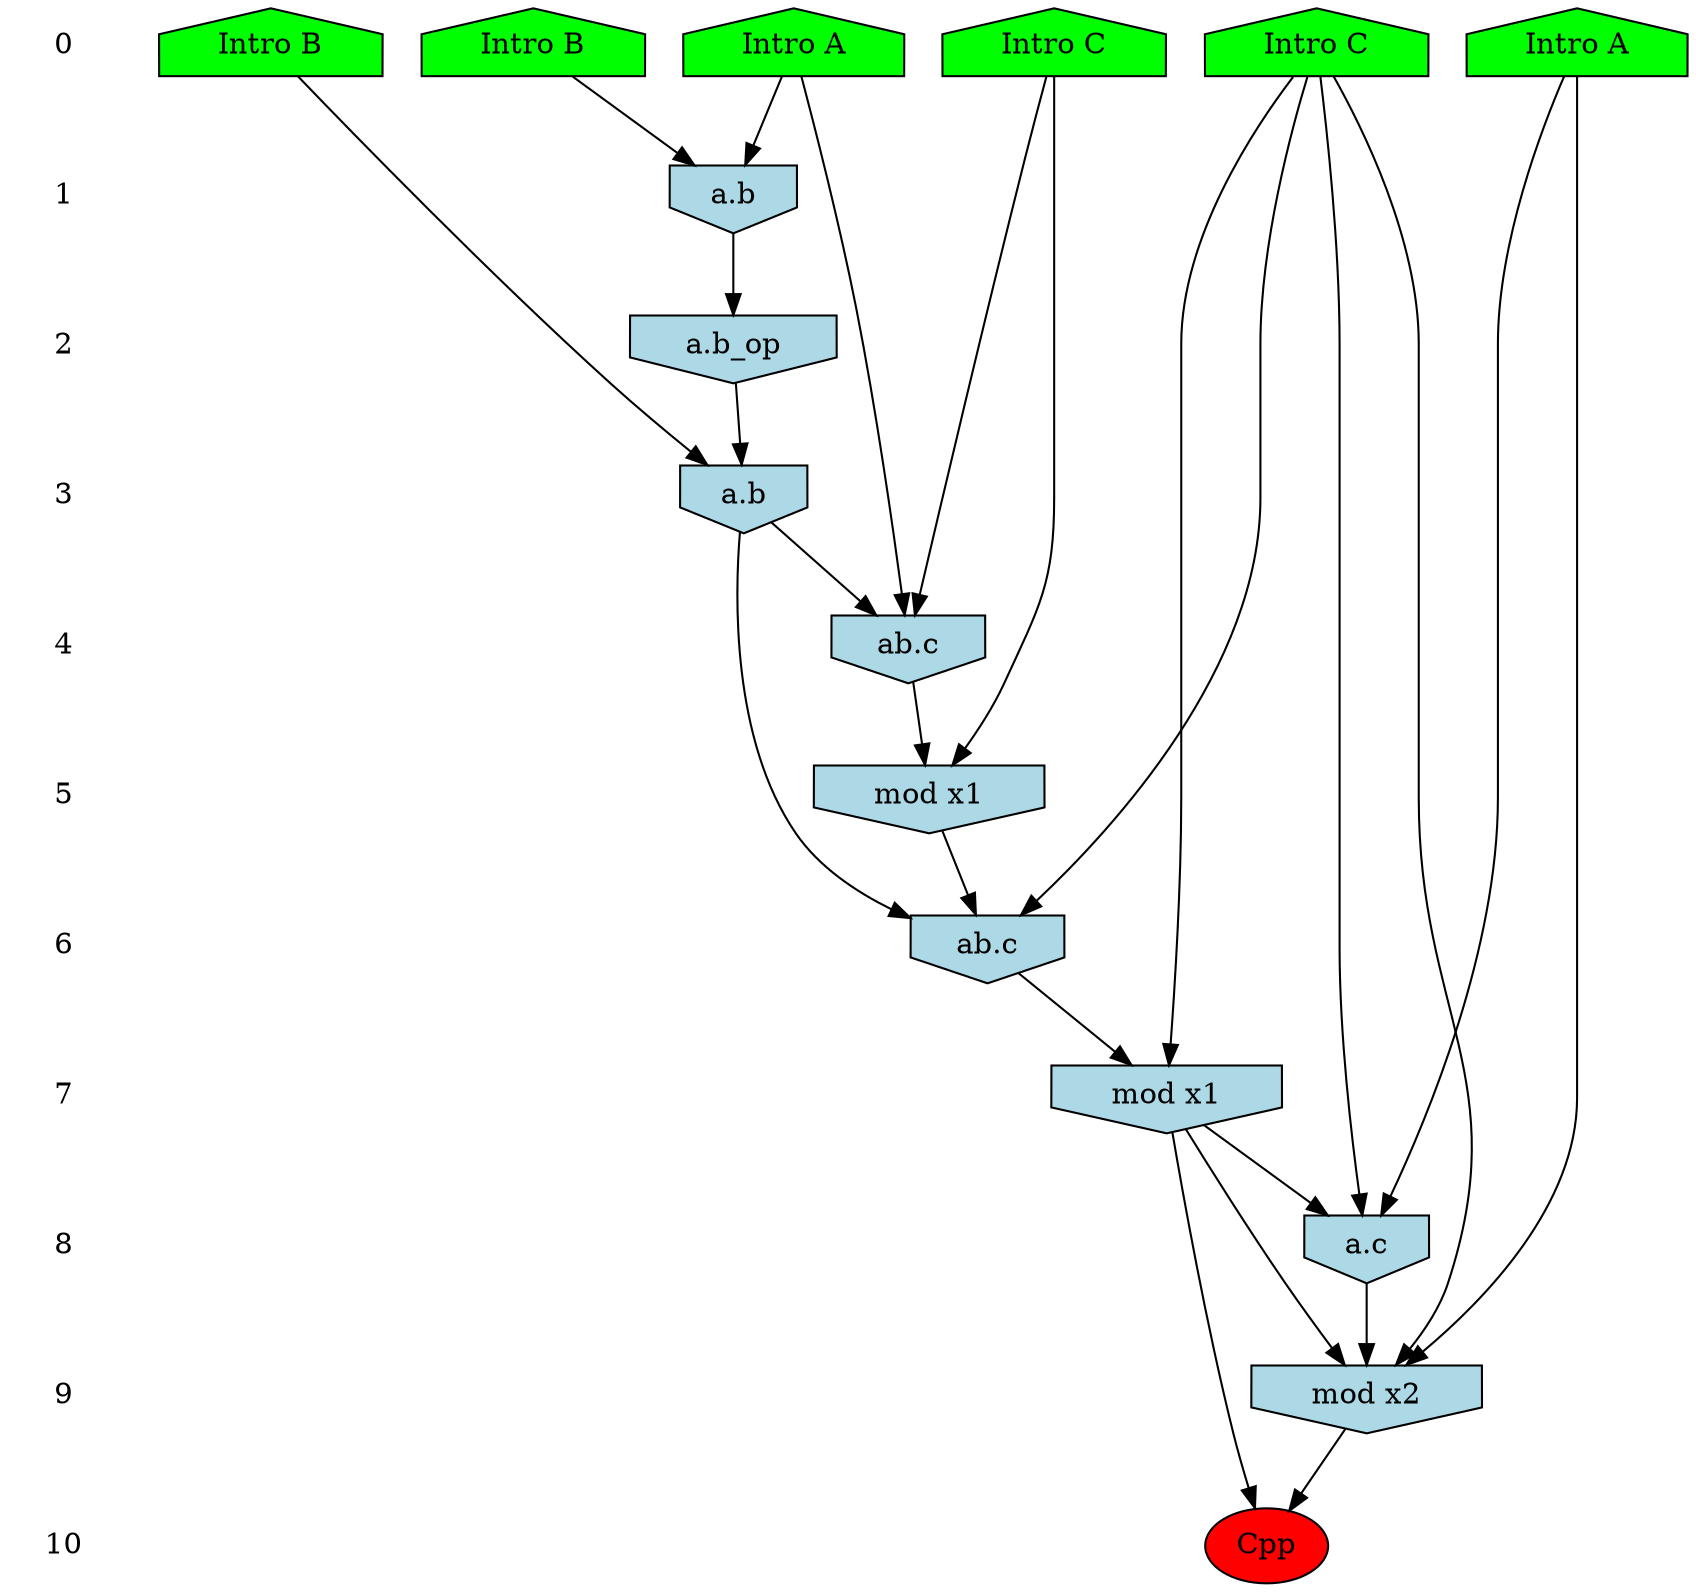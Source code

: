/* Compression of 1 causal flows obtained in average at 1.991965E+01 t.u */
/* Compressed causal flows were: [3682] */
digraph G{
 ranksep=.5 ; 
{ rank = same ; "0" [shape=plaintext] ; node_1 [label ="Intro A", shape=house, style=filled, fillcolor=green] ;
node_2 [label ="Intro B", shape=house, style=filled, fillcolor=green] ;
node_3 [label ="Intro B", shape=house, style=filled, fillcolor=green] ;
node_4 [label ="Intro A", shape=house, style=filled, fillcolor=green] ;
node_5 [label ="Intro C", shape=house, style=filled, fillcolor=green] ;
node_6 [label ="Intro C", shape=house, style=filled, fillcolor=green] ;
}
{ rank = same ; "1" [shape=plaintext] ; node_7 [label="a.b", shape=invhouse, style=filled, fillcolor = lightblue] ;
}
{ rank = same ; "2" [shape=plaintext] ; node_8 [label="a.b_op", shape=invhouse, style=filled, fillcolor = lightblue] ;
}
{ rank = same ; "3" [shape=plaintext] ; node_9 [label="a.b", shape=invhouse, style=filled, fillcolor = lightblue] ;
}
{ rank = same ; "4" [shape=plaintext] ; node_10 [label="ab.c", shape=invhouse, style=filled, fillcolor = lightblue] ;
}
{ rank = same ; "5" [shape=plaintext] ; node_11 [label="mod x1", shape=invhouse, style=filled, fillcolor = lightblue] ;
}
{ rank = same ; "6" [shape=plaintext] ; node_12 [label="ab.c", shape=invhouse, style=filled, fillcolor = lightblue] ;
}
{ rank = same ; "7" [shape=plaintext] ; node_13 [label="mod x1", shape=invhouse, style=filled, fillcolor = lightblue] ;
}
{ rank = same ; "8" [shape=plaintext] ; node_14 [label="a.c", shape=invhouse, style=filled, fillcolor = lightblue] ;
}
{ rank = same ; "9" [shape=plaintext] ; node_15 [label="mod x2", shape=invhouse, style=filled, fillcolor = lightblue] ;
}
{ rank = same ; "10" [shape=plaintext] ; node_16 [label ="Cpp", style=filled, fillcolor=red] ;
}
"0" -> "1" [style="invis"]; 
"1" -> "2" [style="invis"]; 
"2" -> "3" [style="invis"]; 
"3" -> "4" [style="invis"]; 
"4" -> "5" [style="invis"]; 
"5" -> "6" [style="invis"]; 
"6" -> "7" [style="invis"]; 
"7" -> "8" [style="invis"]; 
"8" -> "9" [style="invis"]; 
"9" -> "10" [style="invis"]; 
node_1 -> node_7
node_3 -> node_7
node_7 -> node_8
node_2 -> node_9
node_8 -> node_9
node_1 -> node_10
node_6 -> node_10
node_9 -> node_10
node_6 -> node_11
node_10 -> node_11
node_5 -> node_12
node_9 -> node_12
node_11 -> node_12
node_5 -> node_13
node_12 -> node_13
node_4 -> node_14
node_5 -> node_14
node_13 -> node_14
node_4 -> node_15
node_5 -> node_15
node_13 -> node_15
node_14 -> node_15
node_13 -> node_16
node_15 -> node_16
}
/*
 Dot generation time: 0.000098
*/